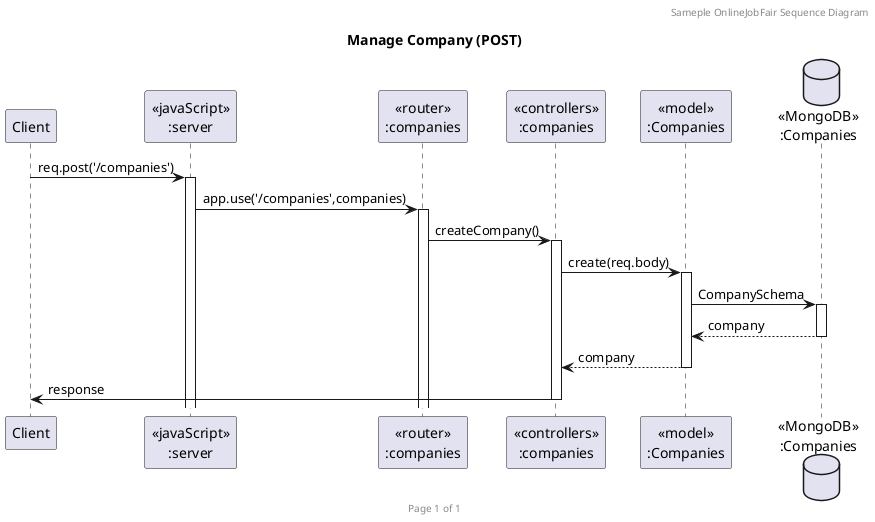 @startuml Manage Companies (POST)

header Sameple OnlineJobFair Sequence Diagram
footer Page %page% of %lastpage%
title "Manage Company (POST)"

participant "Client" as client
participant "<<javaScript>>\n:server" as server
participant "<<router>>\n:companies" as routerCompany
participant "<<controllers>>\n:companies" as controllersCompany
participant "<<model>>\n:Companies" as modelCompany
database "<<MongoDB>>\n:Companies" as CompanyDatabase

client->server ++:req.post('/companies')
server->routerCompany ++:app.use('/companies',companies)
routerCompany -> controllersCompany ++:createCompany()
controllersCompany->modelCompany ++:create(req.body)
modelCompany ->CompanyDatabase ++: CompanySchema
CompanyDatabase --> modelCompany --: company
controllersCompany <-- modelCompany --:company
controllersCompany->client --:response

@enduml
